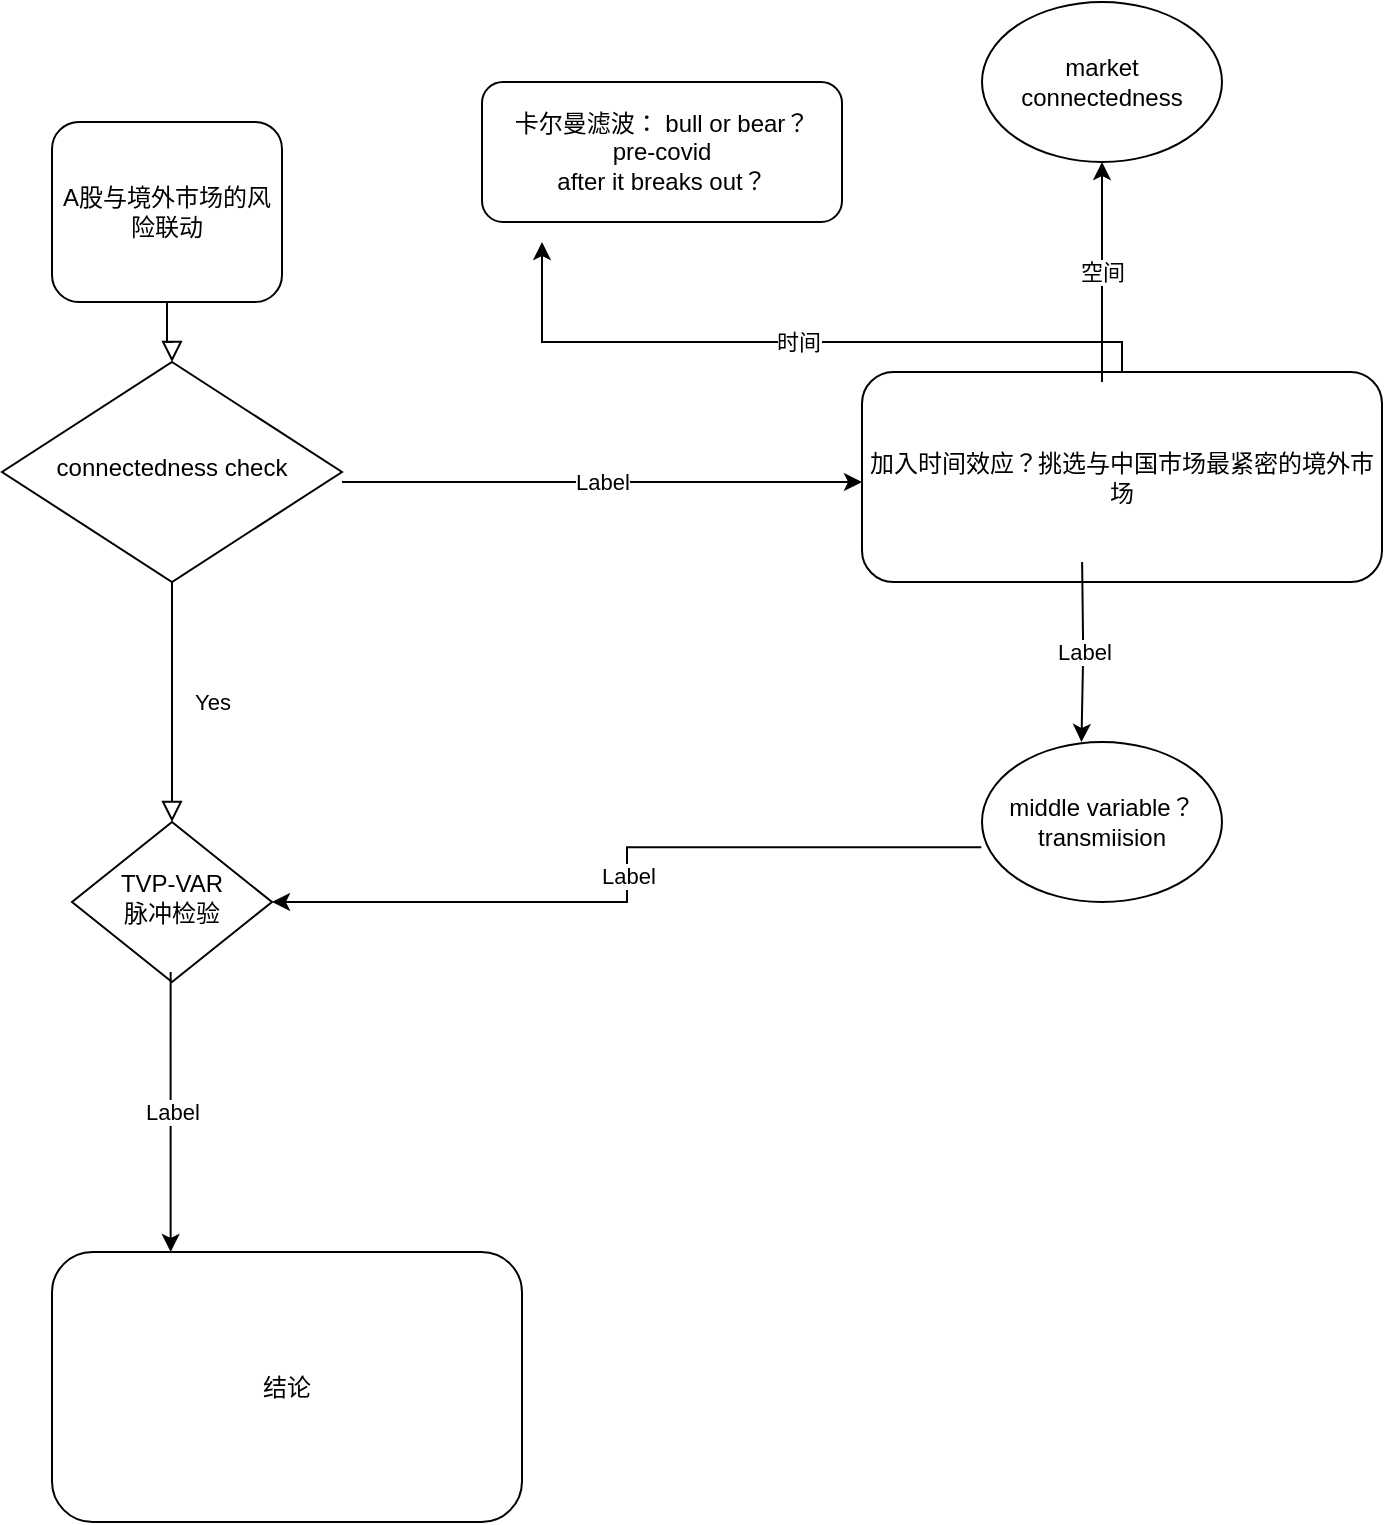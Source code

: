 <mxfile version="15.5.0" type="github">
  <diagram id="C5RBs43oDa-KdzZeNtuy" name="Page-1">
    <mxGraphModel dx="755" dy="1682" grid="1" gridSize="10" guides="1" tooltips="1" connect="1" arrows="1" fold="1" page="1" pageScale="1" pageWidth="827" pageHeight="1169" math="0" shadow="0">
      <root>
        <mxCell id="WIyWlLk6GJQsqaUBKTNV-0" />
        <mxCell id="WIyWlLk6GJQsqaUBKTNV-1" parent="WIyWlLk6GJQsqaUBKTNV-0" />
        <mxCell id="WIyWlLk6GJQsqaUBKTNV-2" value="" style="rounded=0;html=1;jettySize=auto;orthogonalLoop=1;fontSize=11;endArrow=block;endFill=0;endSize=8;strokeWidth=1;shadow=0;labelBackgroundColor=none;edgeStyle=orthogonalEdgeStyle;" parent="WIyWlLk6GJQsqaUBKTNV-1" source="WIyWlLk6GJQsqaUBKTNV-3" target="WIyWlLk6GJQsqaUBKTNV-6" edge="1">
          <mxGeometry relative="1" as="geometry" />
        </mxCell>
        <mxCell id="WIyWlLk6GJQsqaUBKTNV-3" value="A股与境外市场的风险联动" style="rounded=1;whiteSpace=wrap;html=1;fontSize=12;glass=0;strokeWidth=1;shadow=0;" parent="WIyWlLk6GJQsqaUBKTNV-1" vertex="1">
          <mxGeometry x="125" y="20" width="115" height="90" as="geometry" />
        </mxCell>
        <mxCell id="WIyWlLk6GJQsqaUBKTNV-4" value="Yes" style="rounded=0;html=1;jettySize=auto;orthogonalLoop=1;fontSize=11;endArrow=block;endFill=0;endSize=8;strokeWidth=1;shadow=0;labelBackgroundColor=none;edgeStyle=orthogonalEdgeStyle;" parent="WIyWlLk6GJQsqaUBKTNV-1" source="WIyWlLk6GJQsqaUBKTNV-6" target="WIyWlLk6GJQsqaUBKTNV-10" edge="1">
          <mxGeometry y="20" relative="1" as="geometry">
            <mxPoint as="offset" />
          </mxGeometry>
        </mxCell>
        <mxCell id="WIyWlLk6GJQsqaUBKTNV-6" value="connectedness check&lt;br&gt;" style="rhombus;whiteSpace=wrap;html=1;shadow=0;fontFamily=Helvetica;fontSize=12;align=center;strokeWidth=1;spacing=6;spacingTop=-4;" parent="WIyWlLk6GJQsqaUBKTNV-1" vertex="1">
          <mxGeometry x="100" y="140" width="170" height="110" as="geometry" />
        </mxCell>
        <mxCell id="WIyWlLk6GJQsqaUBKTNV-7" value="加入时间效应？挑选与中国市场最紧密的境外市场" style="rounded=1;whiteSpace=wrap;html=1;fontSize=12;glass=0;strokeWidth=1;shadow=0;" parent="WIyWlLk6GJQsqaUBKTNV-1" vertex="1">
          <mxGeometry x="530" y="145" width="260" height="105" as="geometry" />
        </mxCell>
        <mxCell id="WIyWlLk6GJQsqaUBKTNV-10" value="TVP-VAR&lt;br&gt;脉冲检验" style="rhombus;whiteSpace=wrap;html=1;shadow=0;fontFamily=Helvetica;fontSize=12;align=center;strokeWidth=1;spacing=6;spacingTop=-4;" parent="WIyWlLk6GJQsqaUBKTNV-1" vertex="1">
          <mxGeometry x="135" y="370" width="100" height="80" as="geometry" />
        </mxCell>
        <mxCell id="WIyWlLk6GJQsqaUBKTNV-11" value="结论" style="rounded=1;whiteSpace=wrap;html=1;fontSize=12;glass=0;strokeWidth=1;shadow=0;" parent="WIyWlLk6GJQsqaUBKTNV-1" vertex="1">
          <mxGeometry x="125" y="585" width="235" height="135" as="geometry" />
        </mxCell>
        <mxCell id="WIyWlLk6GJQsqaUBKTNV-12" value="卡尔曼滤波： bull or bear？&lt;br&gt;pre-covid&lt;br&gt;after it breaks out？&lt;br&gt;" style="rounded=1;whiteSpace=wrap;html=1;fontSize=12;glass=0;strokeWidth=1;shadow=0;" parent="WIyWlLk6GJQsqaUBKTNV-1" vertex="1">
          <mxGeometry x="340" width="180" height="70" as="geometry" />
        </mxCell>
        <mxCell id="i58WgCtJ9Z1K7zMnx4nc-10" value="" style="endArrow=classic;html=1;rounded=0;edgeStyle=orthogonalEdgeStyle;" edge="1" parent="WIyWlLk6GJQsqaUBKTNV-1">
          <mxGeometry relative="1" as="geometry">
            <mxPoint x="270" y="200" as="sourcePoint" />
            <mxPoint x="530" y="200" as="targetPoint" />
          </mxGeometry>
        </mxCell>
        <mxCell id="i58WgCtJ9Z1K7zMnx4nc-11" value="Label" style="edgeLabel;resizable=0;html=1;align=center;verticalAlign=middle;" connectable="0" vertex="1" parent="i58WgCtJ9Z1K7zMnx4nc-10">
          <mxGeometry relative="1" as="geometry" />
        </mxCell>
        <mxCell id="i58WgCtJ9Z1K7zMnx4nc-13" value="" style="endArrow=classic;html=1;rounded=0;edgeStyle=orthogonalEdgeStyle;" edge="1" parent="WIyWlLk6GJQsqaUBKTNV-1">
          <mxGeometry relative="1" as="geometry">
            <mxPoint x="650" y="150" as="sourcePoint" />
            <mxPoint x="650" y="40" as="targetPoint" />
          </mxGeometry>
        </mxCell>
        <mxCell id="i58WgCtJ9Z1K7zMnx4nc-14" value="空间" style="edgeLabel;resizable=0;html=1;align=center;verticalAlign=middle;" connectable="0" vertex="1" parent="i58WgCtJ9Z1K7zMnx4nc-13">
          <mxGeometry relative="1" as="geometry" />
        </mxCell>
        <mxCell id="i58WgCtJ9Z1K7zMnx4nc-15" value="market connectedness" style="ellipse;whiteSpace=wrap;html=1;" vertex="1" parent="WIyWlLk6GJQsqaUBKTNV-1">
          <mxGeometry x="590" y="-40" width="120" height="80" as="geometry" />
        </mxCell>
        <mxCell id="i58WgCtJ9Z1K7zMnx4nc-16" value="" style="endArrow=classic;html=1;rounded=0;edgeStyle=orthogonalEdgeStyle;" edge="1" parent="WIyWlLk6GJQsqaUBKTNV-1">
          <mxGeometry relative="1" as="geometry">
            <mxPoint x="640.06" y="240" as="sourcePoint" />
            <mxPoint x="639.73" y="330" as="targetPoint" />
          </mxGeometry>
        </mxCell>
        <mxCell id="i58WgCtJ9Z1K7zMnx4nc-17" value="Label" style="edgeLabel;resizable=0;html=1;align=center;verticalAlign=middle;" connectable="0" vertex="1" parent="i58WgCtJ9Z1K7zMnx4nc-16">
          <mxGeometry relative="1" as="geometry" />
        </mxCell>
        <mxCell id="i58WgCtJ9Z1K7zMnx4nc-18" value="middle variable？transmiision" style="ellipse;whiteSpace=wrap;html=1;" vertex="1" parent="WIyWlLk6GJQsqaUBKTNV-1">
          <mxGeometry x="590" y="330" width="120" height="80" as="geometry" />
        </mxCell>
        <mxCell id="i58WgCtJ9Z1K7zMnx4nc-21" value="" style="endArrow=classic;html=1;rounded=0;edgeStyle=orthogonalEdgeStyle;" edge="1" parent="WIyWlLk6GJQsqaUBKTNV-1">
          <mxGeometry relative="1" as="geometry">
            <mxPoint x="184.33" y="445" as="sourcePoint" />
            <mxPoint x="184.33" y="585" as="targetPoint" />
            <Array as="points">
              <mxPoint x="184.33" y="475" />
              <mxPoint x="184.33" y="475" />
            </Array>
          </mxGeometry>
        </mxCell>
        <mxCell id="i58WgCtJ9Z1K7zMnx4nc-22" value="Label" style="edgeLabel;resizable=0;html=1;align=center;verticalAlign=middle;" connectable="0" vertex="1" parent="i58WgCtJ9Z1K7zMnx4nc-21">
          <mxGeometry relative="1" as="geometry" />
        </mxCell>
        <mxCell id="i58WgCtJ9Z1K7zMnx4nc-23" value="" style="endArrow=classic;html=1;rounded=0;edgeStyle=orthogonalEdgeStyle;" edge="1" parent="WIyWlLk6GJQsqaUBKTNV-1" source="WIyWlLk6GJQsqaUBKTNV-7">
          <mxGeometry relative="1" as="geometry">
            <mxPoint x="370" y="180" as="sourcePoint" />
            <mxPoint x="370" y="80" as="targetPoint" />
            <Array as="points">
              <mxPoint x="660" y="130" />
              <mxPoint x="370" y="130" />
            </Array>
          </mxGeometry>
        </mxCell>
        <mxCell id="i58WgCtJ9Z1K7zMnx4nc-24" value="时间" style="edgeLabel;resizable=0;html=1;align=center;verticalAlign=middle;" connectable="0" vertex="1" parent="i58WgCtJ9Z1K7zMnx4nc-23">
          <mxGeometry relative="1" as="geometry" />
        </mxCell>
        <mxCell id="i58WgCtJ9Z1K7zMnx4nc-26" value="" style="endArrow=classic;html=1;rounded=0;edgeStyle=orthogonalEdgeStyle;exitX=-0.003;exitY=0.658;exitDx=0;exitDy=0;exitPerimeter=0;entryX=1;entryY=0.5;entryDx=0;entryDy=0;" edge="1" parent="WIyWlLk6GJQsqaUBKTNV-1" source="i58WgCtJ9Z1K7zMnx4nc-18" target="WIyWlLk6GJQsqaUBKTNV-10">
          <mxGeometry relative="1" as="geometry">
            <mxPoint x="310" y="330" as="sourcePoint" />
            <mxPoint x="240" y="420" as="targetPoint" />
          </mxGeometry>
        </mxCell>
        <mxCell id="i58WgCtJ9Z1K7zMnx4nc-27" value="Label" style="edgeLabel;resizable=0;html=1;align=center;verticalAlign=middle;" connectable="0" vertex="1" parent="i58WgCtJ9Z1K7zMnx4nc-26">
          <mxGeometry relative="1" as="geometry" />
        </mxCell>
      </root>
    </mxGraphModel>
  </diagram>
</mxfile>
